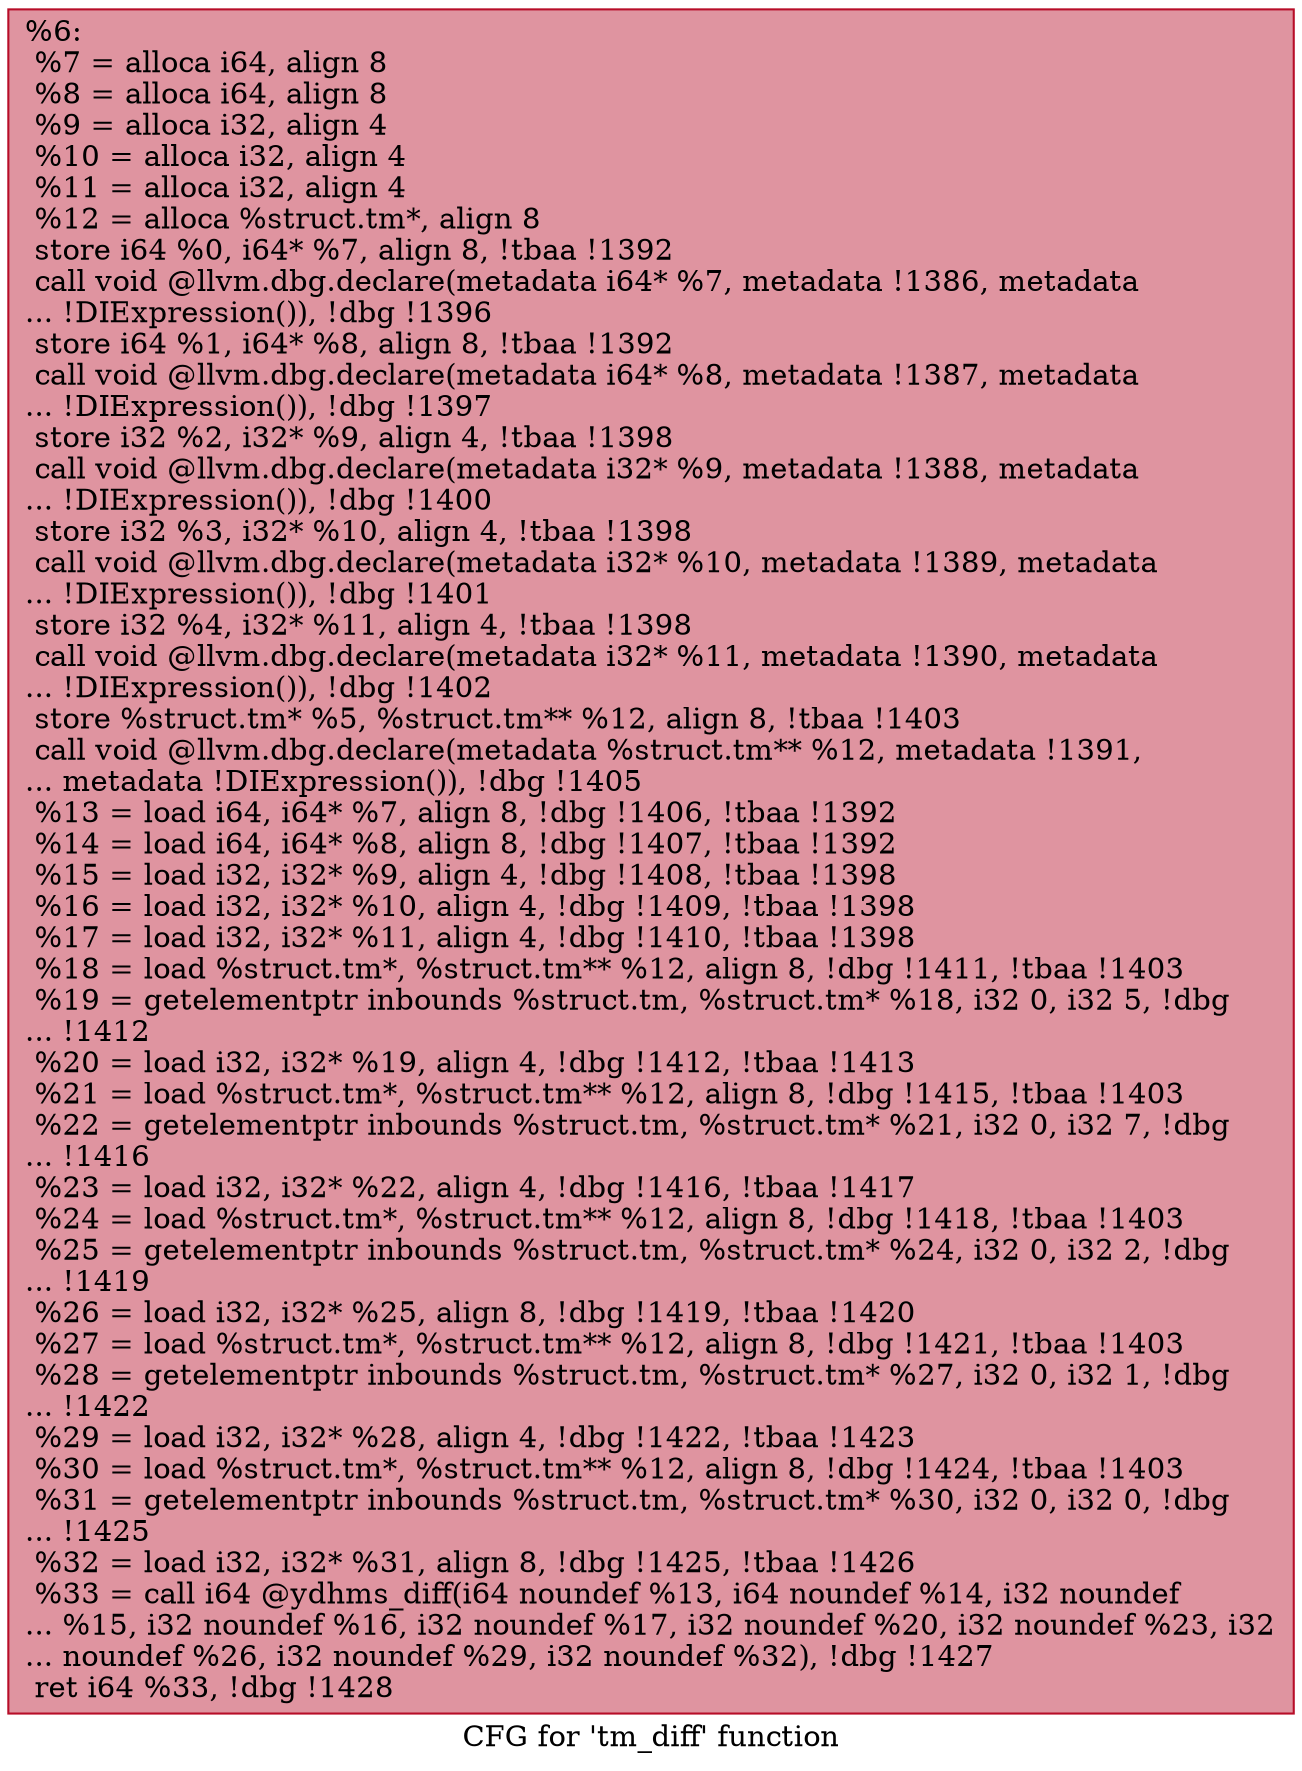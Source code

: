 digraph "CFG for 'tm_diff' function" {
	label="CFG for 'tm_diff' function";

	Node0x1934d20 [shape=record,color="#b70d28ff", style=filled, fillcolor="#b70d2870",label="{%6:\l  %7 = alloca i64, align 8\l  %8 = alloca i64, align 8\l  %9 = alloca i32, align 4\l  %10 = alloca i32, align 4\l  %11 = alloca i32, align 4\l  %12 = alloca %struct.tm*, align 8\l  store i64 %0, i64* %7, align 8, !tbaa !1392\l  call void @llvm.dbg.declare(metadata i64* %7, metadata !1386, metadata\l... !DIExpression()), !dbg !1396\l  store i64 %1, i64* %8, align 8, !tbaa !1392\l  call void @llvm.dbg.declare(metadata i64* %8, metadata !1387, metadata\l... !DIExpression()), !dbg !1397\l  store i32 %2, i32* %9, align 4, !tbaa !1398\l  call void @llvm.dbg.declare(metadata i32* %9, metadata !1388, metadata\l... !DIExpression()), !dbg !1400\l  store i32 %3, i32* %10, align 4, !tbaa !1398\l  call void @llvm.dbg.declare(metadata i32* %10, metadata !1389, metadata\l... !DIExpression()), !dbg !1401\l  store i32 %4, i32* %11, align 4, !tbaa !1398\l  call void @llvm.dbg.declare(metadata i32* %11, metadata !1390, metadata\l... !DIExpression()), !dbg !1402\l  store %struct.tm* %5, %struct.tm** %12, align 8, !tbaa !1403\l  call void @llvm.dbg.declare(metadata %struct.tm** %12, metadata !1391,\l... metadata !DIExpression()), !dbg !1405\l  %13 = load i64, i64* %7, align 8, !dbg !1406, !tbaa !1392\l  %14 = load i64, i64* %8, align 8, !dbg !1407, !tbaa !1392\l  %15 = load i32, i32* %9, align 4, !dbg !1408, !tbaa !1398\l  %16 = load i32, i32* %10, align 4, !dbg !1409, !tbaa !1398\l  %17 = load i32, i32* %11, align 4, !dbg !1410, !tbaa !1398\l  %18 = load %struct.tm*, %struct.tm** %12, align 8, !dbg !1411, !tbaa !1403\l  %19 = getelementptr inbounds %struct.tm, %struct.tm* %18, i32 0, i32 5, !dbg\l... !1412\l  %20 = load i32, i32* %19, align 4, !dbg !1412, !tbaa !1413\l  %21 = load %struct.tm*, %struct.tm** %12, align 8, !dbg !1415, !tbaa !1403\l  %22 = getelementptr inbounds %struct.tm, %struct.tm* %21, i32 0, i32 7, !dbg\l... !1416\l  %23 = load i32, i32* %22, align 4, !dbg !1416, !tbaa !1417\l  %24 = load %struct.tm*, %struct.tm** %12, align 8, !dbg !1418, !tbaa !1403\l  %25 = getelementptr inbounds %struct.tm, %struct.tm* %24, i32 0, i32 2, !dbg\l... !1419\l  %26 = load i32, i32* %25, align 8, !dbg !1419, !tbaa !1420\l  %27 = load %struct.tm*, %struct.tm** %12, align 8, !dbg !1421, !tbaa !1403\l  %28 = getelementptr inbounds %struct.tm, %struct.tm* %27, i32 0, i32 1, !dbg\l... !1422\l  %29 = load i32, i32* %28, align 4, !dbg !1422, !tbaa !1423\l  %30 = load %struct.tm*, %struct.tm** %12, align 8, !dbg !1424, !tbaa !1403\l  %31 = getelementptr inbounds %struct.tm, %struct.tm* %30, i32 0, i32 0, !dbg\l... !1425\l  %32 = load i32, i32* %31, align 8, !dbg !1425, !tbaa !1426\l  %33 = call i64 @ydhms_diff(i64 noundef %13, i64 noundef %14, i32 noundef\l... %15, i32 noundef %16, i32 noundef %17, i32 noundef %20, i32 noundef %23, i32\l... noundef %26, i32 noundef %29, i32 noundef %32), !dbg !1427\l  ret i64 %33, !dbg !1428\l}"];
}
